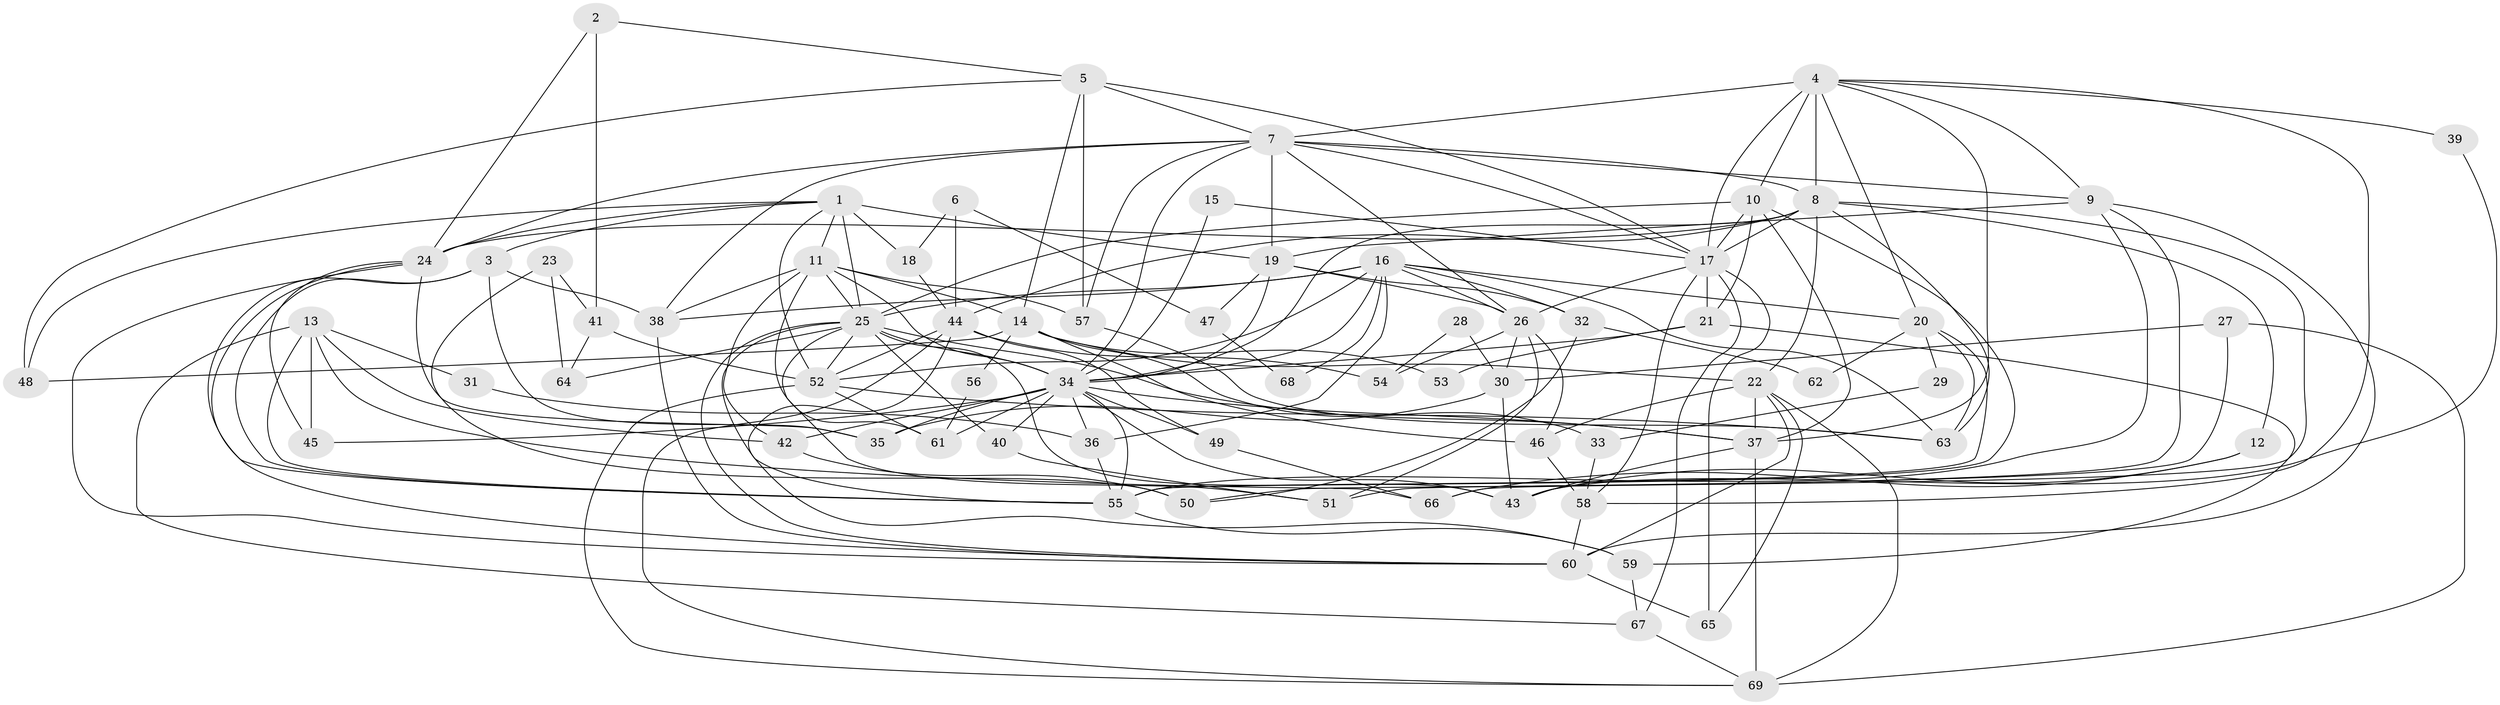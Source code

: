 // original degree distribution, {4: 0.2773722627737226, 3: 0.29927007299270075, 5: 0.1678832116788321, 7: 0.029197080291970802, 2: 0.11678832116788321, 6: 0.08759124087591241, 8: 0.014598540145985401, 10: 0.0072992700729927005}
// Generated by graph-tools (version 1.1) at 2025/43/03/06/25 01:43:20]
// undirected, 69 vertices, 182 edges
graph export_dot {
graph [start="1"]
  node [color=gray90,style=filled];
  1;
  2;
  3;
  4;
  5;
  6;
  7;
  8;
  9;
  10;
  11;
  12;
  13;
  14;
  15;
  16;
  17;
  18;
  19;
  20;
  21;
  22;
  23;
  24;
  25;
  26;
  27;
  28;
  29;
  30;
  31;
  32;
  33;
  34;
  35;
  36;
  37;
  38;
  39;
  40;
  41;
  42;
  43;
  44;
  45;
  46;
  47;
  48;
  49;
  50;
  51;
  52;
  53;
  54;
  55;
  56;
  57;
  58;
  59;
  60;
  61;
  62;
  63;
  64;
  65;
  66;
  67;
  68;
  69;
  1 -- 3 [weight=1.0];
  1 -- 11 [weight=1.0];
  1 -- 18 [weight=1.0];
  1 -- 19 [weight=1.0];
  1 -- 24 [weight=1.0];
  1 -- 25 [weight=3.0];
  1 -- 48 [weight=1.0];
  1 -- 52 [weight=1.0];
  2 -- 5 [weight=1.0];
  2 -- 24 [weight=1.0];
  2 -- 41 [weight=1.0];
  3 -- 35 [weight=1.0];
  3 -- 38 [weight=1.0];
  3 -- 55 [weight=1.0];
  3 -- 60 [weight=1.0];
  4 -- 7 [weight=2.0];
  4 -- 8 [weight=1.0];
  4 -- 9 [weight=1.0];
  4 -- 10 [weight=1.0];
  4 -- 17 [weight=2.0];
  4 -- 20 [weight=1.0];
  4 -- 37 [weight=1.0];
  4 -- 39 [weight=1.0];
  4 -- 58 [weight=1.0];
  5 -- 7 [weight=1.0];
  5 -- 14 [weight=1.0];
  5 -- 17 [weight=1.0];
  5 -- 48 [weight=1.0];
  5 -- 57 [weight=2.0];
  6 -- 18 [weight=1.0];
  6 -- 44 [weight=1.0];
  6 -- 47 [weight=1.0];
  7 -- 8 [weight=1.0];
  7 -- 9 [weight=1.0];
  7 -- 17 [weight=1.0];
  7 -- 19 [weight=1.0];
  7 -- 24 [weight=2.0];
  7 -- 26 [weight=1.0];
  7 -- 34 [weight=1.0];
  7 -- 38 [weight=1.0];
  7 -- 57 [weight=1.0];
  8 -- 12 [weight=1.0];
  8 -- 17 [weight=1.0];
  8 -- 22 [weight=2.0];
  8 -- 24 [weight=1.0];
  8 -- 34 [weight=1.0];
  8 -- 44 [weight=1.0];
  8 -- 63 [weight=1.0];
  8 -- 66 [weight=1.0];
  9 -- 19 [weight=1.0];
  9 -- 50 [weight=1.0];
  9 -- 55 [weight=1.0];
  9 -- 60 [weight=1.0];
  10 -- 17 [weight=1.0];
  10 -- 21 [weight=1.0];
  10 -- 25 [weight=2.0];
  10 -- 37 [weight=1.0];
  10 -- 55 [weight=1.0];
  11 -- 14 [weight=1.0];
  11 -- 25 [weight=2.0];
  11 -- 34 [weight=2.0];
  11 -- 38 [weight=1.0];
  11 -- 42 [weight=1.0];
  11 -- 57 [weight=1.0];
  11 -- 61 [weight=1.0];
  12 -- 43 [weight=1.0];
  12 -- 66 [weight=1.0];
  13 -- 31 [weight=1.0];
  13 -- 42 [weight=1.0];
  13 -- 45 [weight=2.0];
  13 -- 55 [weight=1.0];
  13 -- 66 [weight=1.0];
  13 -- 67 [weight=1.0];
  14 -- 22 [weight=1.0];
  14 -- 33 [weight=1.0];
  14 -- 46 [weight=1.0];
  14 -- 48 [weight=1.0];
  14 -- 53 [weight=1.0];
  14 -- 56 [weight=1.0];
  15 -- 17 [weight=1.0];
  15 -- 34 [weight=2.0];
  16 -- 20 [weight=1.0];
  16 -- 25 [weight=1.0];
  16 -- 26 [weight=1.0];
  16 -- 32 [weight=1.0];
  16 -- 34 [weight=1.0];
  16 -- 36 [weight=1.0];
  16 -- 38 [weight=1.0];
  16 -- 52 [weight=1.0];
  16 -- 63 [weight=1.0];
  16 -- 68 [weight=2.0];
  17 -- 21 [weight=1.0];
  17 -- 26 [weight=1.0];
  17 -- 58 [weight=1.0];
  17 -- 65 [weight=1.0];
  17 -- 67 [weight=1.0];
  18 -- 44 [weight=1.0];
  19 -- 26 [weight=2.0];
  19 -- 32 [weight=1.0];
  19 -- 34 [weight=1.0];
  19 -- 47 [weight=1.0];
  20 -- 29 [weight=1.0];
  20 -- 55 [weight=1.0];
  20 -- 62 [weight=1.0];
  20 -- 63 [weight=1.0];
  21 -- 34 [weight=1.0];
  21 -- 53 [weight=1.0];
  21 -- 59 [weight=1.0];
  22 -- 37 [weight=1.0];
  22 -- 46 [weight=1.0];
  22 -- 60 [weight=1.0];
  22 -- 65 [weight=1.0];
  22 -- 69 [weight=1.0];
  23 -- 41 [weight=1.0];
  23 -- 50 [weight=1.0];
  23 -- 64 [weight=1.0];
  24 -- 35 [weight=1.0];
  24 -- 45 [weight=1.0];
  24 -- 55 [weight=1.0];
  24 -- 60 [weight=1.0];
  25 -- 34 [weight=5.0];
  25 -- 37 [weight=2.0];
  25 -- 40 [weight=1.0];
  25 -- 43 [weight=1.0];
  25 -- 51 [weight=1.0];
  25 -- 52 [weight=1.0];
  25 -- 55 [weight=1.0];
  25 -- 60 [weight=1.0];
  25 -- 64 [weight=1.0];
  26 -- 30 [weight=1.0];
  26 -- 46 [weight=1.0];
  26 -- 51 [weight=1.0];
  26 -- 54 [weight=1.0];
  27 -- 30 [weight=1.0];
  27 -- 51 [weight=1.0];
  27 -- 69 [weight=1.0];
  28 -- 30 [weight=1.0];
  28 -- 54 [weight=1.0];
  29 -- 33 [weight=1.0];
  30 -- 35 [weight=1.0];
  30 -- 43 [weight=1.0];
  31 -- 36 [weight=1.0];
  32 -- 50 [weight=1.0];
  32 -- 62 [weight=1.0];
  33 -- 58 [weight=1.0];
  34 -- 35 [weight=1.0];
  34 -- 36 [weight=1.0];
  34 -- 37 [weight=1.0];
  34 -- 40 [weight=1.0];
  34 -- 42 [weight=1.0];
  34 -- 43 [weight=1.0];
  34 -- 45 [weight=1.0];
  34 -- 49 [weight=1.0];
  34 -- 55 [weight=1.0];
  34 -- 61 [weight=2.0];
  36 -- 55 [weight=1.0];
  37 -- 43 [weight=1.0];
  37 -- 69 [weight=1.0];
  38 -- 60 [weight=1.0];
  39 -- 43 [weight=1.0];
  40 -- 51 [weight=1.0];
  41 -- 52 [weight=1.0];
  41 -- 64 [weight=1.0];
  42 -- 50 [weight=1.0];
  44 -- 49 [weight=1.0];
  44 -- 52 [weight=1.0];
  44 -- 54 [weight=1.0];
  44 -- 59 [weight=1.0];
  44 -- 69 [weight=1.0];
  46 -- 58 [weight=1.0];
  47 -- 68 [weight=1.0];
  49 -- 66 [weight=1.0];
  52 -- 61 [weight=1.0];
  52 -- 63 [weight=1.0];
  52 -- 69 [weight=1.0];
  55 -- 59 [weight=1.0];
  56 -- 61 [weight=1.0];
  57 -- 63 [weight=1.0];
  58 -- 60 [weight=2.0];
  59 -- 67 [weight=1.0];
  60 -- 65 [weight=1.0];
  67 -- 69 [weight=1.0];
}
